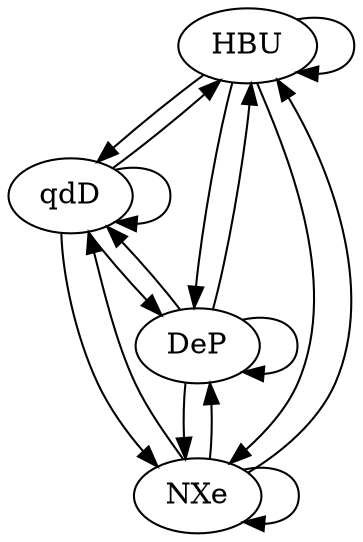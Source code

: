 digraph {
	HBU [];
	qdD [];
	NXe [];
	DeP [];

	qdD -> HBU [];
	HBU -> DeP [];
	NXe -> qdD [];
	qdD -> qdD [];
	DeP -> qdD [];
	HBU -> NXe [];
	NXe -> NXe [];
	NXe -> DeP [];
	DeP -> NXe [];
	HBU -> HBU [];
	DeP -> HBU [];
	HBU -> qdD [];
	NXe -> HBU [];
	DeP -> DeP [];
	qdD -> NXe [];
	qdD -> DeP [];
}